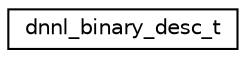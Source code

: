 digraph "Graphical Class Hierarchy"
{
 // LATEX_PDF_SIZE
  edge [fontname="Helvetica",fontsize="10",labelfontname="Helvetica",labelfontsize="10"];
  node [fontname="Helvetica",fontsize="10",shape=record];
  rankdir="LR";
  Node0 [label="dnnl_binary_desc_t",height=0.2,width=0.4,color="black", fillcolor="white", style="filled",URL="$structdnnl__binary__desc__t.html",tooltip="A descriptor of a binary operation."];
}
